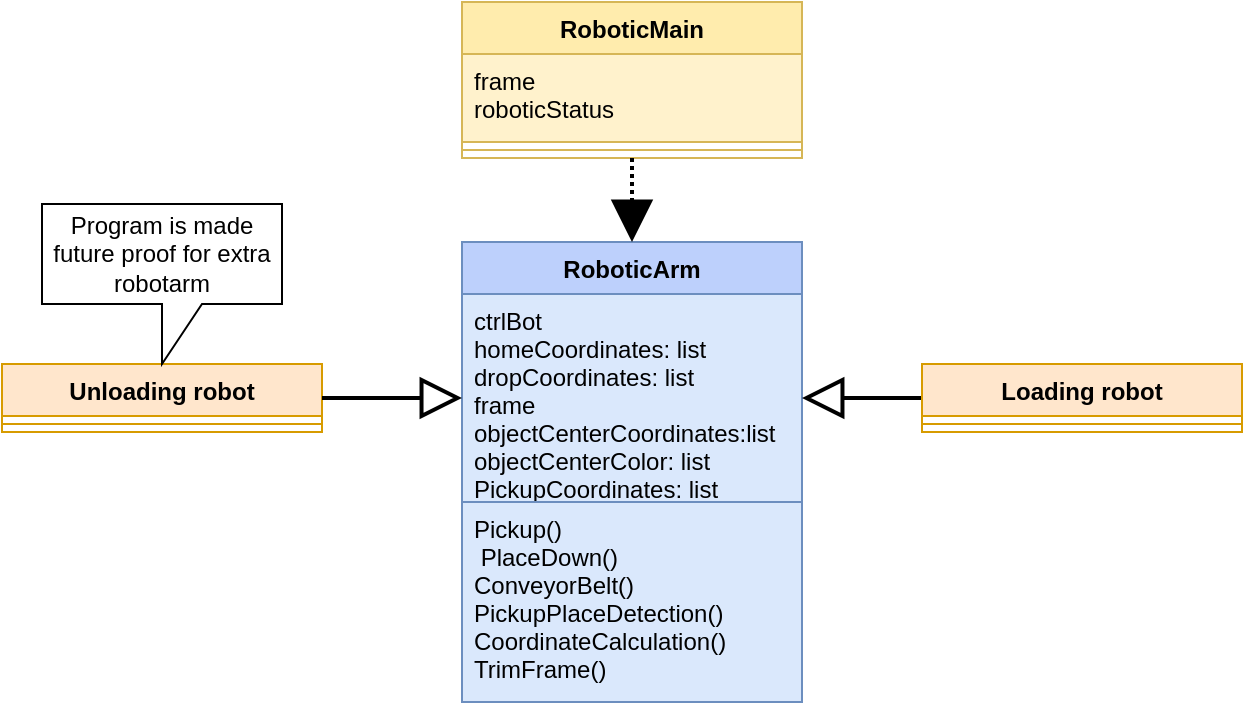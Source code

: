 <mxfile version="20.3.0" type="device"><diagram id="QGZ9qkBQXiq8oFRHzcYZ" name="Page-1"><mxGraphModel dx="1984" dy="1892" grid="1" gridSize="10" guides="1" tooltips="1" connect="1" arrows="1" fold="1" page="1" pageScale="1" pageWidth="850" pageHeight="1100" math="0" shadow="0"><root><mxCell id="0"/><mxCell id="1" parent="0"/><mxCell id="o4qy33_VzYwv99dSo5J2-1" value="RoboticArm" style="swimlane;fontStyle=1;align=center;verticalAlign=top;childLayout=stackLayout;horizontal=1;startSize=26;horizontalStack=0;resizeParent=1;resizeParentMax=0;resizeLast=0;collapsible=1;marginBottom=0;fillColor=#BDD0FC;strokeColor=#6c8ebf;" parent="1" vertex="1"><mxGeometry x="200" y="10" width="170" height="230" as="geometry"/></mxCell><mxCell id="o4qy33_VzYwv99dSo5J2-2" value="ctrlBot&#10;homeCoordinates: list&#10;dropCoordinates: list&#10;frame&#10;objectCenterCoordinates:list&#10;objectCenterColor: list&#10;PickupCoordinates: list&#10;&#10;&#10;" style="text;strokeColor=#6c8ebf;fillColor=#dae8fc;align=left;verticalAlign=top;spacingLeft=4;spacingRight=4;overflow=hidden;rotatable=0;points=[[0,0.5],[1,0.5]];portConstraint=eastwest;" parent="o4qy33_VzYwv99dSo5J2-1" vertex="1"><mxGeometry y="26" width="170" height="104" as="geometry"/></mxCell><mxCell id="o4qy33_VzYwv99dSo5J2-4" value="Pickup()&#10; PlaceDown()&#10;ConveyorBelt()&#10;PickupPlaceDetection()&#10;CoordinateCalculation()&#10;TrimFrame()&#10;" style="text;strokeColor=#6c8ebf;fillColor=#dae8fc;align=left;verticalAlign=top;spacingLeft=4;spacingRight=4;overflow=hidden;rotatable=0;points=[[0,0.5],[1,0.5]];portConstraint=eastwest;" parent="o4qy33_VzYwv99dSo5J2-1" vertex="1"><mxGeometry y="130" width="170" height="100" as="geometry"/></mxCell><mxCell id="xVydWQIWgNu3fXuCKBPH-24" value="" style="edgeStyle=orthogonalEdgeStyle;rounded=0;orthogonalLoop=1;jettySize=auto;html=1;strokeWidth=2;endSize=16;startSize=16;endArrow=block;endFill=0;" parent="1" source="o4qy33_VzYwv99dSo5J2-21" target="o4qy33_VzYwv99dSo5J2-2" edge="1"><mxGeometry relative="1" as="geometry"/></mxCell><mxCell id="o4qy33_VzYwv99dSo5J2-21" value="Loading robot" style="swimlane;fontStyle=1;align=center;verticalAlign=top;childLayout=stackLayout;horizontal=1;startSize=26;horizontalStack=0;resizeParent=1;resizeParentMax=0;resizeLast=0;collapsible=1;marginBottom=0;flipH=1;fillColor=#ffe6cc;strokeColor=#d79b00;" parent="1" vertex="1"><mxGeometry x="430" y="71" width="160" height="34" as="geometry"/></mxCell><mxCell id="o4qy33_VzYwv99dSo5J2-23" value="" style="line;strokeWidth=1;fillColor=none;align=left;verticalAlign=middle;spacingTop=-1;spacingLeft=3;spacingRight=3;rotatable=0;labelPosition=right;points=[];portConstraint=eastwest;strokeColor=inherit;" parent="o4qy33_VzYwv99dSo5J2-21" vertex="1"><mxGeometry y="26" width="160" height="8" as="geometry"/></mxCell><mxCell id="o4qy33_VzYwv99dSo5J2-39" style="edgeStyle=elbowEdgeStyle;rounded=0;orthogonalLoop=1;jettySize=auto;elbow=vertical;html=1;exitX=0.5;exitY=0;exitDx=0;exitDy=0;" parent="1" source="o4qy33_VzYwv99dSo5J2-21" target="o4qy33_VzYwv99dSo5J2-21" edge="1"><mxGeometry relative="1" as="geometry"/></mxCell><mxCell id="xVydWQIWgNu3fXuCKBPH-1" value="Unloading robot" style="swimlane;fontStyle=1;align=center;verticalAlign=top;childLayout=stackLayout;horizontal=1;startSize=26;horizontalStack=0;resizeParent=1;resizeParentMax=0;resizeLast=0;collapsible=1;marginBottom=0;flipH=1;fillColor=#ffe6cc;strokeColor=#d79b00;" parent="1" vertex="1"><mxGeometry x="-30" y="71" width="160" height="34" as="geometry"/></mxCell><mxCell id="xVydWQIWgNu3fXuCKBPH-3" value="" style="line;strokeWidth=1;fillColor=none;align=left;verticalAlign=middle;spacingTop=-1;spacingLeft=3;spacingRight=3;rotatable=0;labelPosition=right;points=[];portConstraint=eastwest;strokeColor=inherit;" parent="xVydWQIWgNu3fXuCKBPH-1" vertex="1"><mxGeometry y="26" width="160" height="8" as="geometry"/></mxCell><mxCell id="xVydWQIWgNu3fXuCKBPH-6" value="Program is made future proof for extra robotarm" style="shape=callout;whiteSpace=wrap;html=1;perimeter=calloutPerimeter;" parent="1" vertex="1"><mxGeometry x="-10" y="-9" width="120" height="80" as="geometry"/></mxCell><mxCell id="xVydWQIWgNu3fXuCKBPH-17" value="RoboticMain" style="swimlane;fontStyle=1;align=center;verticalAlign=top;childLayout=stackLayout;horizontal=1;startSize=26;horizontalStack=0;resizeParent=1;resizeParentMax=0;resizeLast=0;collapsible=1;marginBottom=0;fillColor=#FFECAD;strokeColor=#d6b656;" parent="1" vertex="1"><mxGeometry x="200" y="-110" width="170" height="78" as="geometry"/></mxCell><mxCell id="xVydWQIWgNu3fXuCKBPH-18" value="frame&#10;roboticStatus" style="text;strokeColor=#d6b656;fillColor=#fff2cc;align=left;verticalAlign=top;spacingLeft=4;spacingRight=4;overflow=hidden;rotatable=0;points=[[0,0.5],[1,0.5]];portConstraint=eastwest;" parent="xVydWQIWgNu3fXuCKBPH-17" vertex="1"><mxGeometry y="26" width="170" height="44" as="geometry"/></mxCell><mxCell id="xVydWQIWgNu3fXuCKBPH-19" value="" style="line;strokeWidth=1;fillColor=#fff2cc;align=left;verticalAlign=middle;spacingTop=-1;spacingLeft=3;spacingRight=3;rotatable=0;labelPosition=right;points=[];portConstraint=eastwest;strokeColor=#d6b656;" parent="xVydWQIWgNu3fXuCKBPH-17" vertex="1"><mxGeometry y="70" width="170" height="8" as="geometry"/></mxCell><mxCell id="xVydWQIWgNu3fXuCKBPH-21" value="" style="endArrow=block;html=1;rounded=0;exitX=0.5;exitY=1;exitDx=0;exitDy=0;entryX=0.5;entryY=0;entryDx=0;entryDy=0;strokeWidth=2;endSize=16;startSize=16;endFill=1;dashed=1;dashPattern=1 1;" parent="1" source="xVydWQIWgNu3fXuCKBPH-17" target="o4qy33_VzYwv99dSo5J2-1" edge="1"><mxGeometry width="50" height="50" relative="1" as="geometry"><mxPoint x="290" y="180" as="sourcePoint"/><mxPoint x="340" y="130" as="targetPoint"/></mxGeometry></mxCell><mxCell id="xVydWQIWgNu3fXuCKBPH-22" value="" style="endArrow=block;html=1;rounded=0;exitX=1;exitY=0.5;exitDx=0;exitDy=0;entryX=0;entryY=0.5;entryDx=0;entryDy=0;strokeWidth=2;endSize=16;startSize=16;endFill=0;" parent="1" source="xVydWQIWgNu3fXuCKBPH-1" target="o4qy33_VzYwv99dSo5J2-2" edge="1"><mxGeometry width="50" height="50" relative="1" as="geometry"><mxPoint x="170" y="180" as="sourcePoint"/><mxPoint x="220" y="130" as="targetPoint"/></mxGeometry></mxCell></root></mxGraphModel></diagram></mxfile>
